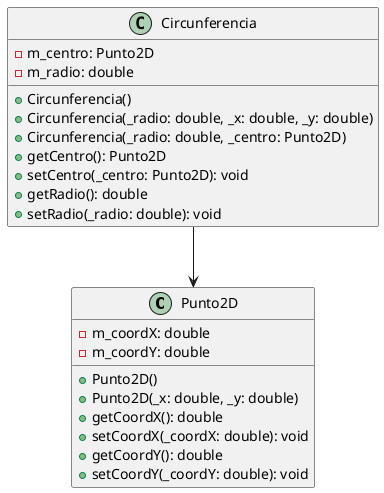 @startuml
class Punto2D {
    - m_coordX: double
    - m_coordY: double

    + Punto2D()
    + Punto2D(_x: double, _y: double)
    + getCoordX(): double
    + setCoordX(_coordX: double): void
    + getCoordY(): double
    + setCoordY(_coordY: double): void
}

class Circunferencia {
    - m_centro: Punto2D
    - m_radio: double

    + Circunferencia()
    + Circunferencia(_radio: double, _x: double, _y: double)
    + Circunferencia(_radio: double, _centro: Punto2D)
    + getCentro(): Punto2D
    + setCentro(_centro: Punto2D): void
    + getRadio(): double
    + setRadio(_radio: double): void
}

Circunferencia --> Punto2D
@enduml
